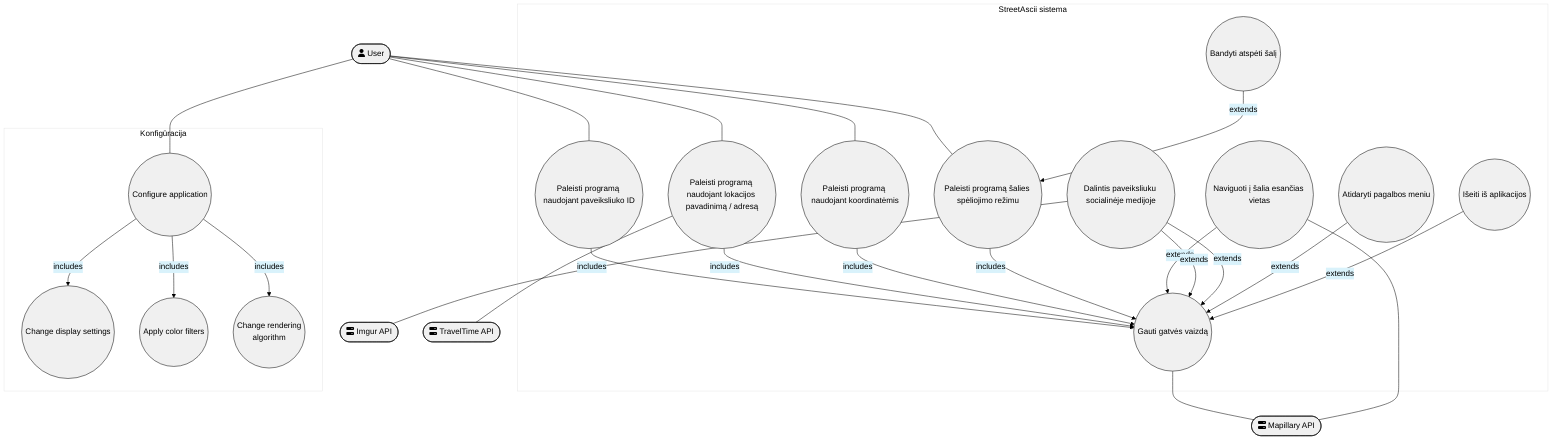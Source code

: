 %%{init: {'theme': 'base', 'themeVariables': { 'primaryColor': '#f0f0f0', 'primaryTextColor': '#000', 'primaryBorderColor': '#000', 'lineColor': '#000', 'secondaryColor': '#d9f2fb', 'tertiaryColor': '#fff'}}}%%

flowchart TD
    %% Use Case Diagram using more standard UML notation
    
    %% Define actors with stick figure icons
    User([fa:fa-user User])
    MapillaryAPI([fa:fa-server Mapillary API])
    ImgurAPI([fa:fa-server Imgur API])
    TravelTimeAPI([fa:fa-server TravelTime API])
    
    %% System boundary
    subgraph StreetAscii sistema
        %% Main use case - starting the app
        START_ID((Paleisti programą naudojant paveiksliuko ID))
        START_COORDS((Paleisti programą naudojant koordinatėmis))
        START_NAME((Paleisti programą naudojant lokacijos pavadinimą / adresą))
        START_GUESSING((Paleisti programą šalies spėliojimo režimu))

        GUESSING((Bandyti atspėti šalį))

        GAME((Gauti gatvės vaizdą))

        NAVIGATE((Naviguoti į šalia esančias vietas))
        SHARE((Išsaugoti ASCII paveiksliuką PNG formatu))
        SHARE((Dalintis paveiksliuku socialinėje medijoje))
        HELP((Atidaryti pagalbos meniu))
        QUIT((Išeiti iš aplikacijos))
    end

    %% System boundary
    subgraph Konfigūracija
        %% Config
        UC9((Configure application))
        UC9_1((Change display settings))
        UC9_2((Apply color filters))
        UC9_3((Change rendering
        algorithm))
    end
    
    %% Actor relationships
    User --- START_ID
    User --- START_NAME
    User --- START_COORDS
    User --- START_GUESSING
    User --- UC9

    START_ID -->|includes| GAME
    START_NAME -->|includes| GAME
    START_COORDS -->|includes| GAME
    START_GUESSING -->|includes| GAME
    
    GUESSING -->|extends| START_GUESSING

    %% All functionality extends from viewing imagery

    NAVIGATE -->|extends| GAME
    SHARE -->|extends| GAME
    SHARE -->|extends| GAME
    HELP -->|extends| GAME
    QUIT -->|extends| GAME
    
    %% Configuration
    UC9 -->|includes| UC9_1
    UC9 -->|includes| UC9_2
    UC9 -->|includes| UC9_3
    
    %% External API dependencies
    GAME --- MapillaryAPI
    START_NAME --- TravelTimeAPI
    NAVIGATE --- MapillaryAPI
    SHARE --- ImgurAPI